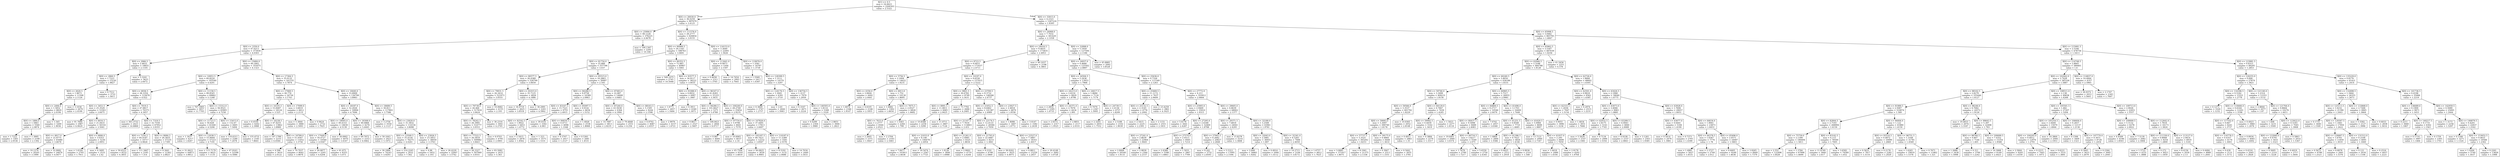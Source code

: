 digraph Tree {
node [shape=box] ;
0 [label="X[1] <= 0.5\nmse = 18.8423\nsamples = 2264303\nvalue = 2.5322"] ;
1 [label="X[0] <= 26030.0\nmse = 36.0259\nsamples = 997079\nvalue = 3.4125"] ;
0 -> 1 [labeldistance=2.5, labelangle=45, headlabel="True"] ;
2 [label="X[0] <= 25994.0\nmse = 48.1226\nsamples = 376225\nvalue = 4.0678"] ;
1 -> 2 ;
3 [label="X[0] <= 3350.0\nmse = 47.0213\nsamples = 373930\nvalue = 4.0303"] ;
2 -> 3 ;
4 [label="X[0] <= 2966.5\nmse = 2.4833\nsamples = 18855\nvalue = 2.1105"] ;
3 -> 4 ;
5 [label="X[0] <= 2860.5\nmse = 1.7223\nsamples = 15230\nvalue = 1.9827"] ;
4 -> 5 ;
6 [label="X[0] <= 2620.5\nmse = 1.9673\nsamples = 11508\nvalue = 2.1126"] ;
5 -> 6 ;
7 [label="X[0] <= 2406.0\nmse = 1.5852\nsamples = 8829\nvalue = 2.0194"] ;
6 -> 7 ;
8 [label="X[0] <= 1884.0\nmse = 1.5963\nsamples = 5560\nvalue = 2.0874"] ;
7 -> 8 ;
9 [label="mse = 1.7222\nsamples = 3361\nvalue = 2.0536"] ;
8 -> 9 ;
10 [label="mse = 1.3995\nsamples = 2199\nvalue = 2.1392"] ;
8 -> 10 ;
11 [label="mse = 1.545\nsamples = 3269\nvalue = 1.9036"] ;
7 -> 11 ;
12 [label="mse = 3.1036\nsamples = 2679\nvalue = 2.4199"] ;
6 -> 12 ;
13 [label="mse = 0.7512\nsamples = 3722\nvalue = 1.5811"] ;
5 -> 13 ;
14 [label="mse = 5.3241\nsamples = 3625\nvalue = 2.6472"] ;
4 -> 14 ;
15 [label="X[0] <= 15684.0\nmse = 49.1802\nsamples = 355075\nvalue = 4.1323"] ;
3 -> 15 ;
16 [label="X[0] <= 10953.5\nmse = 60.8224\nsamples = 193540\nvalue = 4.4201"] ;
15 -> 16 ;
17 [label="X[0] <= 6936.5\nmse = 38.3354\nsamples = 123678\nvalue = 4.022"] ;
16 -> 17 ;
18 [label="X[0] <= 3453.5\nmse = 25.3529\nsamples = 53303\nvalue = 3.6475"] ;
17 -> 18 ;
19 [label="mse = 91.7684\nsamples = 2987\nvalue = 6.0629"] ;
18 -> 19 ;
20 [label="X[0] <= 6616.5\nmse = 21.0433\nsamples = 50316\nvalue = 3.5041"] ;
18 -> 20 ;
21 [label="X[0] <= 4817.0\nmse = 22.8775\nsamples = 45080\nvalue = 3.6678"] ;
20 -> 21 ;
22 [label="mse = 10.1274\nsamples = 20201\nvalue = 3.1999"] ;
21 -> 22 ;
23 [label="mse = 32.9082\nsamples = 24879\nvalue = 4.0477"] ;
21 -> 23 ;
24 [label="X[0] <= 6806.0\nmse = 3.0353\nsamples = 5236\nvalue = 2.0951"] ;
20 -> 24 ;
25 [label="mse = 1.6144\nsamples = 2705\nvalue = 1.7911"] ;
24 -> 25 ;
26 [label="mse = 4.3495\nsamples = 2531\nvalue = 2.42"] ;
24 -> 26 ;
27 [label="X[0] <= 7019.5\nmse = 47.9817\nsamples = 70375\nvalue = 4.3057"] ;
17 -> 27 ;
28 [label="mse = 363.3732\nsamples = 2423\nvalue = 14.6868"] ;
27 -> 28 ;
29 [label="X[0] <= 7319.5\nmse = 32.7559\nsamples = 67952\nvalue = 3.9355"] ;
27 -> 29 ;
30 [label="X[0] <= 7254.5\nmse = 64.4187\nsamples = 10717\nvalue = 4.9826"] ;
29 -> 30 ;
31 [label="mse = 50.6523\nsamples = 8532\nvalue = 4.3855"] ;
30 -> 31 ;
32 [label="mse = 111.3467\nsamples = 2185\nvalue = 7.314"] ;
30 -> 32 ;
33 [label="X[0] <= 8084.5\nmse = 26.5835\nsamples = 57235\nvalue = 3.7395"] ;
29 -> 33 ;
34 [label="mse = 9.3441\nsamples = 12362\nvalue = 2.8621"] ;
33 -> 34 ;
35 [label="mse = 31.0623\nsamples = 44873\nvalue = 3.9812"] ;
33 -> 35 ;
36 [label="X[0] <= 11158.5\nmse = 99.8545\nsamples = 69862\nvalue = 5.1248"] ;
16 -> 36 ;
37 [label="mse = 767.5905\nsamples = 3957\nvalue = 11.7705"] ;
36 -> 37 ;
38 [label="X[0] <= 15312.0\nmse = 56.9521\nsamples = 65905\nvalue = 4.7258"] ;
36 -> 38 ;
39 [label="X[0] <= 11723.5\nmse = 50.828\nsamples = 61440\nvalue = 4.5206"] ;
38 -> 39 ;
40 [label="mse = 1.3437\nsamples = 4217\nvalue = 1.8267"] ;
39 -> 40 ;
41 [label="X[0] <= 12038.5\nmse = 53.9004\nsamples = 57223\nvalue = 4.7191"] ;
39 -> 41 ;
42 [label="mse = 115.7179\nsamples = 4625\nvalue = 7.1135"] ;
41 -> 42 ;
43 [label="mse = 47.9163\nsamples = 52598\nvalue = 4.5086"] ;
41 -> 43 ;
44 [label="X[0] <= 15415.0\nmse = 132.67\nsamples = 4465\nvalue = 7.5494"] ;
38 -> 44 ;
45 [label="mse = 110.6311\nsamples = 2280\nvalue = 7.2478"] ;
44 -> 45 ;
46 [label="mse = 155.4731\nsamples = 2185\nvalue = 7.8641"] ;
44 -> 46 ;
47 [label="X[0] <= 17304.5\nmse = 35.0132\nsamples = 161535\nvalue = 3.7874"] ;
15 -> 47 ;
48 [label="X[0] <= 17069.5\nmse = 40.776\nsamples = 24736\nvalue = 3.1743"] ;
47 -> 48 ;
49 [label="X[0] <= 16105.5\nmse = 53.8487\nsamples = 18124\nvalue = 3.525"] ;
48 -> 49 ;
50 [label="mse = 6.4556\nsamples = 4262\nvalue = 2.3088"] ;
49 -> 50 ;
51 [label="X[0] <= 16238.5\nmse = 67.8255\nsamples = 13862\nvalue = 3.8989"] ;
49 -> 51 ;
52 [label="mse = 147.1788\nsamples = 2210\nvalue = 6.6584"] ;
51 -> 52 ;
53 [label="X[0] <= 16789.0\nmse = 51.0567\nsamples = 11652\nvalue = 3.3756"] ;
51 -> 53 ;
54 [label="mse = 4.596\nsamples = 3610\nvalue = 2.0122"] ;
53 -> 54 ;
55 [label="mse = 70.7037\nsamples = 8042\nvalue = 3.9876"] ;
53 -> 55 ;
56 [label="X[0] <= 17099.0\nmse = 3.6819\nsamples = 6612\nvalue = 2.2131"] ;
48 -> 56 ;
57 [label="mse = 5.3844\nsamples = 3880\nvalue = 2.5093"] ;
56 -> 57 ;
58 [label="mse = 0.9624\nsamples = 2732\nvalue = 1.7925"] ;
56 -> 58 ;
59 [label="X[0] <= 18440.0\nmse = 33.8909\nsamples = 136799\nvalue = 3.8983"] ;
47 -> 59 ;
60 [label="X[0] <= 18187.0\nmse = 52.2026\nsamples = 18906\nvalue = 4.7696"] ;
59 -> 60 ;
61 [label="X[0] <= 18005.0\nmse = 49.4333\nsamples = 14630\nvalue = 4.5139"] ;
60 -> 61 ;
62 [label="X[0] <= 17449.0\nmse = 54.4727\nsamples = 10560\nvalue = 4.9367"] ;
61 -> 62 ;
63 [label="mse = 26.0877\nsamples = 2205\nvalue = 4.4204"] ;
62 -> 63 ;
64 [label="mse = 61.875\nsamples = 8355\nvalue = 5.073"] ;
62 -> 64 ;
65 [label="mse = 34.6902\nsamples = 4070\nvalue = 3.4167"] ;
61 -> 65 ;
66 [label="X[0] <= 18308.0\nmse = 60.6884\nsamples = 4276\nvalue = 5.6445"] ;
60 -> 66 ;
67 [label="mse = 69.7972\nsamples = 2253\nvalue = 6.0462"] ;
66 -> 67 ;
68 [label="mse = 50.1643\nsamples = 2023\nvalue = 5.1972"] ;
66 -> 68 ;
69 [label="X[0] <= 18689.5\nmse = 30.813\nsamples = 117893\nvalue = 3.7586"] ;
59 -> 69 ;
70 [label="mse = 3.2756\nsamples = 3559\nvalue = 2.1127"] ;
69 -> 70 ;
71 [label="X[0] <= 23620.0\nmse = 31.5832\nsamples = 114334\nvalue = 3.8098"] ;
69 -> 71 ;
72 [label="X[0] <= 23500.5\nmse = 35.4334\nsamples = 76275\nvalue = 4.0261"] ;
71 -> 72 ;
73 [label="mse = 30.1884\nsamples = 74243\nvalue = 3.9293"] ;
72 -> 73 ;
74 [label="mse = 214.2245\nsamples = 2032\nvalue = 7.562"] ;
72 -> 74 ;
75 [label="X[0] <= 23926.5\nmse = 23.5853\nsamples = 38059\nvalue = 3.3763"] ;
71 -> 75 ;
76 [label="mse = 4.98\nsamples = 5452\nvalue = 2.193"] ;
75 -> 76 ;
77 [label="mse = 26.4229\nsamples = 32607\nvalue = 3.5742"] ;
75 -> 77 ;
78 [label="mse = 190.1367\nsamples = 2295\nvalue = 10.166"] ;
2 -> 78 ;
79 [label="X[0] <= 111576.0\nmse = 28.2777\nsamples = 620854\nvalue = 3.0155"] ;
1 -> 79 ;
80 [label="X[0] <= 90089.5\nmse = 29.1183\nsamples = 598763\nvalue = 3.0691"] ;
79 -> 80 ;
81 [label="X[0] <= 81754.0\nmse = 25.889\nsamples = 557796\nvalue = 3.037"] ;
80 -> 81 ;
82 [label="X[0] <= 80577.5\nmse = 26.4389\nsamples = 526799\nvalue = 3.0659"] ;
81 -> 82 ;
83 [label="X[0] <= 79931.5\nmse = 26.3414\nsamples = 521973\nvalue = 3.0555"] ;
82 -> 83 ;
84 [label="X[0] <= 79738.0\nmse = 26.466\nsamples = 517818\nvalue = 3.0624"] ;
83 -> 84 ;
85 [label="X[0] <= 78242.5\nmse = 26.3995\nsamples = 514777\nvalue = 3.0553"] ;
84 -> 85 ;
86 [label="X[0] <= 77522.5\nmse = 26.5818\nsamples = 509982\nvalue = 3.0643"] ;
85 -> 86 ;
87 [label="mse = 26.3327\nsamples = 507949\nvalue = 3.0551"] ;
86 -> 87 ;
88 [label="mse = 83.5082\nsamples = 2033\nvalue = 5.363"] ;
86 -> 88 ;
89 [label="mse = 6.0703\nsamples = 4795\nvalue = 2.0901"] ;
85 -> 89 ;
90 [label="mse = 36.2316\nsamples = 3041\nvalue = 4.2795"] ;
84 -> 90 ;
91 [label="mse = 10.0682\nsamples = 4155\nvalue = 2.193"] ;
83 -> 91 ;
92 [label="X[0] <= 81015.0\nmse = 35.7125\nsamples = 4826\nvalue = 4.1886"] ;
82 -> 92 ;
93 [label="mse = 34.9719\nsamples = 2625\nvalue = 3.8518"] ;
92 -> 93 ;
94 [label="mse = 36.2991\nsamples = 2201\nvalue = 4.5902"] ;
92 -> 94 ;
95 [label="X[0] <= 85515.0\nmse = 16.2863\nsamples = 30997\nvalue = 2.545"] ;
81 -> 95 ;
96 [label="X[0] <= 84288.5\nmse = 9.9758\nsamples = 16389\nvalue = 2.0963"] ;
95 -> 96 ;
97 [label="X[0] <= 83167.5\nmse = 15.7523\nsamples = 9755\nvalue = 2.4915"] ;
96 -> 97 ;
98 [label="X[0] <= 82542.5\nmse = 1.8922\nsamples = 6453\nvalue = 1.6772"] ;
97 -> 98 ;
99 [label="mse = 2.5415\nsamples = 2878\nvalue = 1.8562"] ;
98 -> 99 ;
100 [label="mse = 1.323\nsamples = 3575\nvalue = 1.5331"] ;
98 -> 100 ;
101 [label="mse = 39.0101\nsamples = 3302\nvalue = 4.083"] ;
97 -> 101 ;
102 [label="X[0] <= 85097.5\nmse = 0.9142\nsamples = 6634\nvalue = 1.5152"] ;
96 -> 102 ;
103 [label="X[0] <= 84834.5\nmse = 0.4711\nsamples = 4098\nvalue = 1.3348"] ;
102 -> 103 ;
104 [label="mse = 0.3747\nsamples = 2017\nvalue = 1.2127"] ;
103 -> 104 ;
105 [label="mse = 0.5361\nsamples = 2081\nvalue = 1.4531"] ;
103 -> 105 ;
106 [label="mse = 1.4926\nsamples = 2536\nvalue = 1.8068"] ;
102 -> 106 ;
107 [label="X[0] <= 87483.0\nmse = 22.887\nsamples = 14608\nvalue = 3.0483"] ;
95 -> 107 ;
108 [label="X[0] <= 87240.0\nmse = 43.5038\nsamples = 6364\nvalue = 4.1994"] ;
107 -> 108 ;
109 [label="mse = 14.7087\nsamples = 3813\nvalue = 2.8235"] ;
108 -> 109 ;
110 [label="mse = 79.4848\nsamples = 2551\nvalue = 6.256"] ;
108 -> 110 ;
111 [label="X[0] <= 88163.5\nmse = 5.1595\nsamples = 8244\nvalue = 2.1598"] ;
107 -> 111 ;
112 [label="mse = 6.8702\nsamples = 4087\nvalue = 2.6557"] ;
111 -> 112 ;
113 [label="mse = 2.9979\nsamples = 4157\nvalue = 1.6721"] ;
111 -> 113 ;
114 [label="X[0] <= 90352.5\nmse = 72.883\nsamples = 40967\nvalue = 3.5061"] ;
80 -> 114 ;
115 [label="mse = 549.1075\nsamples = 2745\nvalue = 10.5046"] ;
114 -> 115 ;
116 [label="X[0] <= 93577.5\nmse = 34.9117\nsamples = 38222\nvalue = 3.0035"] ;
114 -> 116 ;
117 [label="X[0] <= 91088.0\nmse = 0.8932\nsamples = 6997\nvalue = 1.3987"] ;
116 -> 117 ;
118 [label="mse = 1.6771\nsamples = 2657\nvalue = 1.5484"] ;
117 -> 118 ;
119 [label="mse = 0.3911\nsamples = 4340\nvalue = 1.3071"] ;
117 -> 119 ;
120 [label="X[0] <= 96167.0\nmse = 41.8283\nsamples = 31225\nvalue = 3.3631"] ;
116 -> 120 ;
121 [label="X[0] <= 94280.5\nmse = 101.6627\nsamples = 5371\nvalue = 5.4789"] ;
120 -> 121 ;
122 [label="mse = 9.8617\nsamples = 2527\nvalue = 2.5607"] ;
121 -> 122 ;
123 [label="mse = 168.9421\nsamples = 2844\nvalue = 8.0717"] ;
121 -> 123 ;
124 [label="X[0] <= 100240.0\nmse = 28.2749\nsamples = 25854\nvalue = 2.9235"] ;
120 -> 124 ;
125 [label="X[0] <= 97754.0\nmse = 5.9796\nsamples = 8041\nvalue = 1.7579"] ;
124 -> 125 ;
126 [label="mse = 0.987\nsamples = 4004\nvalue = 1.3524"] ;
125 -> 126 ;
127 [label="mse = 10.6065\nsamples = 4037\nvalue = 2.16"] ;
125 -> 127 ;
128 [label="X[0] <= 107826.0\nmse = 37.4491\nsamples = 17813\nvalue = 3.4497"] ;
124 -> 128 ;
129 [label="X[0] <= 105187.5\nmse = 48.7423\nsamples = 12232\nvalue = 3.8567"] ;
128 -> 129 ;
130 [label="mse = 45.7504\nsamples = 9193\nvalue = 3.4819"] ;
129 -> 130 ;
131 [label="mse = 56.0825\nsamples = 3039\nvalue = 4.9905"] ;
129 -> 131 ;
132 [label="X[0] <= 110187.0\nmse = 11.5389\nsamples = 5581\nvalue = 2.5578"] ;
128 -> 132 ;
133 [label="mse = 8.5192\nsamples = 3132\nvalue = 2.0686"] ;
132 -> 133 ;
134 [label="mse = 14.7034\nsamples = 2449\nvalue = 3.1833"] ;
132 -> 134 ;
135 [label="X[0] <= 116153.0\nmse = 3.3049\nsamples = 22091\nvalue = 1.5626"] ;
79 -> 135 ;
136 [label="X[0] <= 113441.0\nmse = 8.9973\nsamples = 5304\nvalue = 2.1597"] ;
135 -> 136 ;
137 [label="mse = 0.4658\nsamples = 2311\nvalue = 1.3765"] ;
136 -> 137 ;
138 [label="mse = 14.7454\nsamples = 2993\nvalue = 2.7645"] ;
136 -> 138 ;
139 [label="X[0] <= 119076.0\nmse = 1.3581\nsamples = 16787\nvalue = 1.3739"] ;
135 -> 139 ;
140 [label="mse = 1.5569\nsamples = 2417\nvalue = 1.6367"] ;
139 -> 140 ;
141 [label="X[0] <= 128399.5\nmse = 1.3111\nsamples = 14370\nvalue = 1.3297"] ;
139 -> 141 ;
142 [label="X[0] <= 124176.5\nmse = 1.3045\nsamples = 6391\nvalue = 1.3719"] ;
141 -> 142 ;
143 [label="mse = 0.3609\nsamples = 3747\nvalue = 1.2757"] ;
142 -> 143 ;
144 [label="mse = 2.61\nsamples = 2644\nvalue = 1.5083"] ;
142 -> 144 ;
145 [label="X[0] <= 136754.5\nmse = 1.3137\nsamples = 7979\nvalue = 1.2959"] ;
141 -> 145 ;
146 [label="mse = 0.3167\nsamples = 2671\nvalue = 1.2224"] ;
145 -> 146 ;
147 [label="X[0] <= 140593.0\nmse = 1.8114\nsamples = 5308\nvalue = 1.3329"] ;
145 -> 147 ;
148 [label="mse = 0.4299\nsamples = 2304\nvalue = 1.3989"] ;
147 -> 148 ;
149 [label="mse = 2.8651\nsamples = 3004\nvalue = 1.2823"] ;
147 -> 149 ;
150 [label="X[0] <= 33015.0\nmse = 4.2323\nsamples = 1267224\nvalue = 1.8395"] ;
0 -> 150 [labeldistance=2.5, labelangle=-45, headlabel="False"] ;
151 [label="X[0] <= 24068.0\nmse = 7.7032\nsamples = 301429\nvalue = 2.3358"] ;
150 -> 151 ;
152 [label="X[0] <= 24016.5\nmse = 9.4835\nsamples = 173835\nvalue = 2.4953"] ;
151 -> 152 ;
153 [label="X[0] <= 8723.5\nmse = 9.0453\nsamples = 171637\nvalue = 2.4711"] ;
152 -> 153 ;
154 [label="X[0] <= 5756.5\nmse = 2.1604\nsamples = 14622\nvalue = 1.9231"] ;
153 -> 154 ;
155 [label="X[0] <= 4356.0\nmse = 3.0604\nsamples = 4492\nvalue = 2.0441"] ;
154 -> 155 ;
156 [label="mse = 1.6074\nsamples = 2346\nvalue = 1.9147"] ;
155 -> 156 ;
157 [label="mse = 4.6105\nsamples = 2146\nvalue = 2.1855"] ;
155 -> 157 ;
158 [label="X[0] <= 6913.0\nmse = 1.752\nsamples = 10130\nvalue = 1.8695"] ;
154 -> 158 ;
159 [label="mse = 1.0682\nsamples = 3302\nvalue = 1.6654"] ;
158 -> 159 ;
160 [label="X[0] <= 7875.5\nmse = 2.0527\nsamples = 6828\nvalue = 1.9682"] ;
158 -> 160 ;
161 [label="X[0] <= 7633.0\nmse = 2.2777\nsamples = 4564\nvalue = 2.0521"] ;
160 -> 161 ;
162 [label="mse = 2.2605\nsamples = 2371\nvalue = 1.9447"] ;
161 -> 162 ;
163 [label="mse = 2.2704\nsamples = 2193\nvalue = 2.1683"] ;
161 -> 163 ;
164 [label="mse = 1.5563\nsamples = 2264\nvalue = 1.799"] ;
160 -> 164 ;
165 [label="X[0] <= 10197.0\nmse = 9.6558\nsamples = 157015\nvalue = 2.5222"] ;
153 -> 165 ;
166 [label="X[0] <= 9801.5\nmse = 30.6782\nsamples = 8749\nvalue = 3.3431"] ;
165 -> 166 ;
167 [label="X[0] <= 8991.5\nmse = 11.0811\nsamples = 6065\nvalue = 2.9425"] ;
166 -> 167 ;
168 [label="mse = 10.8588\nsamples = 2258\nvalue = 3.3299"] ;
167 -> 168 ;
169 [label="mse = 11.0711\nsamples = 3807\nvalue = 2.7126"] ;
167 -> 169 ;
170 [label="mse = 73.7792\nsamples = 2684\nvalue = 4.2485"] ;
166 -> 170 ;
171 [label="X[0] <= 23709.5\nmse = 8.3732\nsamples = 148266\nvalue = 2.4737"] ;
165 -> 171 ;
172 [label="X[0] <= 21652.5\nmse = 8.6462\nsamples = 141387\nvalue = 2.4989"] ;
171 -> 172 ;
173 [label="X[0] <= 21147.5\nmse = 7.7616\nsamples = 114803\nvalue = 2.451"] ;
172 -> 173 ;
174 [label="X[0] <= 21033.0\nmse = 8.146\nsamples = 106478\nvalue = 2.4954"] ;
173 -> 174 ;
175 [label="mse = 7.8477\nsamples = 103911\nvalue = 2.4638"] ;
174 -> 175 ;
176 [label="mse = 18.5474\nsamples = 2567\nvalue = 3.7725"] ;
174 -> 176 ;
177 [label="X[0] <= 21261.0\nmse = 2.4985\nsamples = 8325\nvalue = 1.8834"] ;
173 -> 177 ;
178 [label="mse = 1.9126\nsamples = 3606\nvalue = 1.6988"] ;
177 -> 178 ;
179 [label="mse = 2.9002\nsamples = 4719\nvalue = 2.0244"] ;
177 -> 179 ;
180 [label="X[0] <= 22174.5\nmse = 12.4133\nsamples = 26584\nvalue = 2.7059"] ;
172 -> 180 ;
181 [label="X[0] <= 21793.0\nmse = 22.4987\nsamples = 8233\nvalue = 3.3841"] ;
180 -> 181 ;
182 [label="mse = 9.2191\nsamples = 4798\nvalue = 2.5869"] ;
181 -> 182 ;
183 [label="mse = 38.9202\nsamples = 3435\nvalue = 4.4975"] ;
181 -> 183 ;
184 [label="X[0] <= 23527.0\nmse = 7.5897\nsamples = 18351\nvalue = 2.4017"] ;
180 -> 184 ;
185 [label="mse = 4.8811\nsamples = 15259\nvalue = 2.2657"] ;
184 -> 185 ;
186 [label="mse = 20.4148\nsamples = 3092\nvalue = 3.0728"] ;
184 -> 186 ;
187 [label="X[0] <= 23927.5\nmse = 2.4818\nsamples = 6879\nvalue = 1.9558"] ;
171 -> 187 ;
188 [label="mse = 1.8086\nsamples = 3497\nvalue = 1.6772"] ;
187 -> 188 ;
189 [label="mse = 3.0147\nsamples = 3382\nvalue = 2.2439"] ;
187 -> 189 ;
190 [label="mse = 40.1037\nsamples = 2198\nvalue = 4.3803"] ;
152 -> 190 ;
191 [label="X[0] <= 32898.0\nmse = 5.1959\nsamples = 127594\nvalue = 2.1186"] ;
151 -> 191 ;
192 [label="X[0] <= 24937.0\nmse = 4.4666\nsamples = 125502\nvalue = 2.0897"] ;
191 -> 192 ;
193 [label="X[0] <= 24504.5\nmse = 2.2436\nsamples = 13953\nvalue = 1.7968"] ;
192 -> 193 ;
194 [label="X[0] <= 24215.0\nmse = 2.6216\nsamples = 6829\nvalue = 1.8796"] ;
193 -> 194 ;
195 [label="mse = 2.2859\nsamples = 2395\nvalue = 1.6735"] ;
194 -> 195 ;
196 [label="X[0] <= 24371.0\nmse = 2.7676\nsamples = 4434\nvalue = 1.991"] ;
194 -> 196 ;
197 [label="mse = 2.6572\nsamples = 2317\nvalue = 1.9525"] ;
196 -> 197 ;
198 [label="mse = 2.8851\nsamples = 2117\nvalue = 2.0331"] ;
196 -> 198 ;
199 [label="X[0] <= 24617.5\nmse = 1.8684\nsamples = 7124\nvalue = 1.7174"] ;
193 -> 199 ;
200 [label="mse = 0.7079\nsamples = 2367\nvalue = 1.5095"] ;
199 -> 200 ;
201 [label="X[0] <= 24739.5\nmse = 2.4136\nsamples = 4757\nvalue = 1.8209"] ;
199 -> 201 ;
202 [label="mse = 2.3205\nsamples = 2655\nvalue = 1.7552"] ;
201 -> 202 ;
203 [label="mse = 2.5188\nsamples = 2102\nvalue = 1.9039"] ;
201 -> 203 ;
204 [label="X[0] <= 25636.0\nmse = 4.7326\nsamples = 111549\nvalue = 2.1263"] ;
192 -> 204 ;
205 [label="X[0] <= 25469.5\nmse = 11.1172\nsamples = 7637\nvalue = 2.9409"] ;
204 -> 205 ;
206 [label="X[0] <= 25132.5\nmse = 2.3145\nsamples = 4776\nvalue = 2.2092"] ;
205 -> 206 ;
207 [label="mse = 2.5415\nsamples = 2225\nvalue = 2.2391"] ;
206 -> 207 ;
208 [label="mse = 2.1151\nsamples = 2551\nvalue = 2.1831"] ;
206 -> 208 ;
209 [label="mse = 23.4259\nsamples = 2861\nvalue = 4.1625"] ;
205 -> 209 ;
210 [label="X[0] <= 27772.0\nmse = 4.211\nsamples = 103912\nvalue = 2.0664"] ;
204 -> 210 ;
211 [label="X[0] <= 25905.0\nmse = 2.9469\nsamples = 35910\nvalue = 1.9315"] ;
210 -> 211 ;
212 [label="mse = 5.6178\nsamples = 3441\nvalue = 2.4287"] ;
211 -> 212 ;
213 [label="X[0] <= 27295.0\nmse = 2.6348\nsamples = 32469\nvalue = 1.8788"] ;
211 -> 213 ;
214 [label="X[0] <= 27241.0\nmse = 2.8639\nsamples = 22904\nvalue = 1.9445"] ;
213 -> 214 ;
215 [label="mse = 2.8406\nsamples = 20540\nvalue = 1.9133"] ;
214 -> 215 ;
216 [label="mse = 2.9839\nsamples = 2364\nvalue = 2.2157"] ;
214 -> 216 ;
217 [label="X[0] <= 27574.0\nmse = 2.0513\nsamples = 9565\nvalue = 1.7214"] ;
213 -> 217 ;
218 [label="mse = 2.4368\nsamples = 5598\nvalue = 1.6863"] ;
217 -> 218 ;
219 [label="mse = 1.5031\nsamples = 3967\nvalue = 1.7709"] ;
217 -> 219 ;
220 [label="X[0] <= 29605.0\nmse = 4.8639\nsamples = 68002\nvalue = 2.1377"] ;
210 -> 220 ;
221 [label="X[0] <= 29371.5\nmse = 7.6818\nsamples = 24041\nvalue = 2.4295"] ;
220 -> 221 ;
222 [label="X[0] <= 27945.5\nmse = 6.2682\nsamples = 20827\nvalue = 2.2848"] ;
221 -> 222 ;
223 [label="mse = 9.242\nsamples = 3732\nvalue = 2.8593"] ;
222 -> 223 ;
224 [label="mse = 5.5312\nsamples = 17095\nvalue = 2.1594"] ;
222 -> 224 ;
225 [label="mse = 15.8278\nsamples = 3214\nvalue = 3.3668"] ;
221 -> 225 ;
226 [label="X[0] <= 32180.0\nmse = 3.2508\nsamples = 43961\nvalue = 1.9781"] ;
220 -> 226 ;
227 [label="X[0] <= 32043.0\nmse = 2.5881\nsamples = 36955\nvalue = 1.897"] ;
226 -> 227 ;
228 [label="mse = 2.699\nsamples = 34861\nvalue = 1.9262"] ;
227 -> 228 ;
229 [label="mse = 0.4914\nsamples = 2094\nvalue = 1.4112"] ;
227 -> 229 ;
230 [label="X[0] <= 32341.0\nmse = 6.5283\nsamples = 7006\nvalue = 2.4059"] ;
226 -> 230 ;
231 [label="mse = 14.2715\nsamples = 2194\nvalue = 3.8172"] ;
230 -> 231 ;
232 [label="mse = 1.6757\nsamples = 4812\nvalue = 1.7625"] ;
230 -> 232 ;
233 [label="mse = 45.8885\nsamples = 2092\nvalue = 3.8528"] ;
191 -> 233 ;
234 [label="X[0] <= 65998.5\nmse = 3.0482\nsamples = 965795\nvalue = 1.6847"] ;
150 -> 234 ;
235 [label="X[0] <= 65962.5\nmse = 3.5307\nsamples = 487039\nvalue = 1.8256"] ;
234 -> 235 ;
236 [label="X[0] <= 62066.5\nmse = 3.3188\nsamples = 484788\nvalue = 1.8128"] ;
235 -> 236 ;
237 [label="X[0] <= 60240.5\nmse = 3.4654\nsamples = 436186\nvalue = 1.8331"] ;
236 -> 237 ;
238 [label="X[0] <= 59746.0\nmse = 3.3099\nsamples = 409231\nvalue = 1.8156"] ;
237 -> 238 ;
239 [label="X[0] <= 59566.0\nmse = 3.3537\nsamples = 401792\nvalue = 1.8229"] ;
238 -> 239 ;
240 [label="X[0] <= 59083.0\nmse = 3.3097\nsamples = 399740\nvalue = 1.8178"] ;
239 -> 240 ;
241 [label="X[0] <= 57737.5\nmse = 3.3525\nsamples = 393292\nvalue = 1.8253"] ;
240 -> 241 ;
242 [label="mse = 3.0685\nsamples = 371917\nvalue = 1.8075"] ;
241 -> 242 ;
243 [label="mse = 8.1941\nsamples = 21375\nvalue = 2.1338"] ;
241 -> 243 ;
244 [label="X[0] <= 59175.0\nmse = 0.4864\nsamples = 6448\nvalue = 1.3614"] ;
240 -> 244 ;
245 [label="mse = 0.3947\nsamples = 2513\nvalue = 1.3351"] ;
244 -> 245 ;
246 [label="mse = 0.5442\nsamples = 3935\nvalue = 1.3781"] ;
244 -> 246 ;
247 [label="mse = 10.9365\nsamples = 2052\nvalue = 2.8148"] ;
239 -> 247 ;
248 [label="X[0] <= 60129.0\nmse = 0.7847\nsamples = 7439\nvalue = 1.4245"] ;
238 -> 248 ;
249 [label="X[0] <= 59992.5\nmse = 0.4459\nsamples = 5162\nvalue = 1.3419"] ;
248 -> 249 ;
250 [label="mse = 0.4911\nsamples = 2883\nvalue = 1.35"] ;
249 -> 250 ;
251 [label="mse = 0.3884\nsamples = 2279\nvalue = 1.3317"] ;
249 -> 251 ;
252 [label="mse = 1.5023\nsamples = 2277\nvalue = 1.6118"] ;
248 -> 252 ;
253 [label="X[0] <= 60965.5\nmse = 5.7517\nsamples = 26955\nvalue = 2.0981"] ;
237 -> 253 ;
254 [label="X[0] <= 60869.5\nmse = 9.2717\nsamples = 10546\nvalue = 2.6479"] ;
253 -> 254 ;
255 [label="X[0] <= 60437.5\nmse = 9.5098\nsamples = 8489\nvalue = 2.4083"] ;
254 -> 255 ;
256 [label="mse = 19.6401\nsamples = 2940\nvalue = 3.0374"] ;
255 -> 256 ;
257 [label="X[0] <= 60716.5\nmse = 3.8217\nsamples = 5549\nvalue = 2.075"] ;
255 -> 257 ;
258 [label="mse = 1.7678\nsamples = 2799\nvalue = 1.7217"] ;
257 -> 258 ;
259 [label="mse = 5.6559\nsamples = 2750\nvalue = 2.4345"] ;
257 -> 259 ;
260 [label="mse = 7.0742\nsamples = 2057\nvalue = 3.6368"] ;
254 -> 260 ;
261 [label="X[0] <= 61496.0\nmse = 3.1703\nsamples = 16409\nvalue = 1.7448"] ;
253 -> 261 ;
262 [label="X[0] <= 61251.5\nmse = 0.8508\nsamples = 7710\nvalue = 1.4685"] ;
261 -> 262 ;
263 [label="mse = 1.0864\nsamples = 2884\nvalue = 1.5586"] ;
262 -> 263 ;
264 [label="X[0] <= 61396.5\nmse = 0.7023\nsamples = 4826\nvalue = 1.4146"] ;
262 -> 264 ;
265 [label="mse = 0.4025\nsamples = 2512\nvalue = 1.2918"] ;
264 -> 265 ;
266 [label="mse = 0.9936\nsamples = 2314\nvalue = 1.548"] ;
264 -> 266 ;
267 [label="X[0] <= 61620.5\nmse = 5.0984\nsamples = 8699\nvalue = 1.9897"] ;
261 -> 267 ;
268 [label="mse = 13.7121\nsamples = 2009\nvalue = 2.7347"] ;
267 -> 268 ;
269 [label="X[0] <= 61937.0\nmse = 2.295\nsamples = 6690\nvalue = 1.7659"] ;
267 -> 269 ;
270 [label="mse = 1.0418\nsamples = 2488\nvalue = 1.4104"] ;
269 -> 270 ;
271 [label="mse = 2.9178\nsamples = 4202\nvalue = 1.9764"] ;
269 -> 271 ;
272 [label="X[0] <= 62726.0\nmse = 1.9668\nsamples = 48602\nvalue = 1.6305"] ;
236 -> 272 ;
273 [label="X[0] <= 62501.0\nmse = 0.9818\nsamples = 9562\nvalue = 1.4385"] ;
272 -> 273 ;
274 [label="X[0] <= 62333.5\nmse = 1.2036\nsamples = 7047\nvalue = 1.5154"] ;
273 -> 274 ;
275 [label="mse = 0.9051\nsamples = 3996\nvalue = 1.3236"] ;
274 -> 275 ;
276 [label="mse = 1.4834\nsamples = 3051\nvalue = 1.7666"] ;
274 -> 276 ;
277 [label="mse = 0.2974\nsamples = 2515\nvalue = 1.2231"] ;
273 -> 277 ;
278 [label="X[0] <= 63426.5\nmse = 2.1968\nsamples = 39040\nvalue = 1.6775"] ;
272 -> 278 ;
279 [label="X[0] <= 63073.0\nmse = 3.4066\nsamples = 9983\nvalue = 1.8881"] ;
278 -> 279 ;
280 [label="X[0] <= 62932.5\nmse = 2.8175\nsamples = 5143\nvalue = 1.7745"] ;
279 -> 280 ;
281 [label="mse = 5.5626\nsamples = 2147\nvalue = 2.1081"] ;
280 -> 281 ;
282 [label="mse = 0.7134\nsamples = 2996\nvalue = 1.5354"] ;
280 -> 282 ;
283 [label="X[0] <= 63289.5\nmse = 4.0043\nsamples = 4840\nvalue = 2.0089"] ;
279 -> 283 ;
284 [label="mse = 4.9338\nsamples = 2337\nvalue = 2.0843"] ;
283 -> 284 ;
285 [label="mse = 3.1261\nsamples = 2503\nvalue = 1.9385"] ;
283 -> 285 ;
286 [label="X[0] <= 63928.0\nmse = 1.7606\nsamples = 29057\nvalue = 1.6051"] ;
278 -> 286 ;
287 [label="X[0] <= 63677.0\nmse = 0.6441\nsamples = 5184\nvalue = 1.4199"] ;
286 -> 287 ;
288 [label="mse = 0.5414\nsamples = 2479\nvalue = 1.3981"] ;
287 -> 288 ;
289 [label="mse = 0.7373\nsamples = 2705\nvalue = 1.4399"] ;
287 -> 289 ;
290 [label="X[0] <= 64634.0\nmse = 1.9941\nsamples = 23873\nvalue = 1.6453"] ;
286 -> 290 ;
291 [label="X[0] <= 64378.5\nmse = 1.8367\nsamples = 7776\nvalue = 1.78"] ;
290 -> 291 ;
292 [label="mse = 1.4981\nsamples = 5027\nvalue = 1.6531"] ;
291 -> 292 ;
293 [label="mse = 2.3727\nsamples = 2749\nvalue = 2.012"] ;
291 -> 293 ;
294 [label="X[0] <= 65496.0\nmse = 2.0571\nsamples = 16097\nvalue = 1.5803"] ;
290 -> 294 ;
295 [label="mse = 0.6405\nsamples = 9248\nvalue = 1.4636"] ;
294 -> 295 ;
296 [label="mse = 3.9265\nsamples = 6849\nvalue = 1.7379"] ;
294 -> 296 ;
297 [label="mse = 41.5456\nsamples = 2251\nvalue = 4.578"] ;
235 -> 297 ;
298 [label="X[0] <= 115081.5\nmse = 2.5166\nsamples = 478756\nvalue = 1.5413"] ;
234 -> 298 ;
299 [label="X[0] <= 114748.5\nmse = 2.8845\nsamples = 389461\nvalue = 1.6"] ;
298 -> 299 ;
300 [label="X[0] <= 102442.0\nmse = 2.7428\nsamples = 385104\nvalue = 1.5887"] ;
299 -> 300 ;
301 [label="X[0] <= 98102.5\nmse = 2.8279\nsamples = 335446\nvalue = 1.6127"] ;
300 -> 301 ;
302 [label="X[0] <= 91989.5\nmse = 2.5087\nsamples = 310874\nvalue = 1.589"] ;
301 -> 302 ;
303 [label="X[0] <= 82844.5\nmse = 2.7193\nsamples = 268994\nvalue = 1.6159"] ;
302 -> 303 ;
304 [label="X[0] <= 75759.0\nmse = 2.1399\nsamples = 190494\nvalue = 1.5811"] ;
303 -> 304 ;
305 [label="mse = 2.552\nsamples = 122496\nvalue = 1.6428"] ;
304 -> 305 ;
306 [label="mse = 1.3784\nsamples = 67998\nvalue = 1.4699"] ;
304 -> 306 ;
307 [label="X[0] <= 83142.5\nmse = 4.115\nsamples = 78500\nvalue = 1.7005"] ;
303 -> 307 ;
308 [label="mse = 11.8749\nsamples = 3940\nvalue = 2.617"] ;
307 -> 308 ;
309 [label="mse = 3.6582\nsamples = 74560\nvalue = 1.652"] ;
307 -> 309 ;
310 [label="X[0] <= 94004.0\nmse = 1.122\nsamples = 41880\nvalue = 1.4159"] ;
302 -> 310 ;
311 [label="X[0] <= 93516.5\nmse = 0.4872\nsamples = 10099\nvalue = 1.2869"] ;
310 -> 311 ;
312 [label="mse = 0.5631\nsamples = 7817\nvalue = 1.3114"] ;
311 -> 312 ;
313 [label="mse = 0.2178\nsamples = 2282\nvalue = 1.2029"] ;
311 -> 313 ;
314 [label="X[0] <= 96751.5\nmse = 1.3168\nsamples = 31781\nvalue = 1.4569"] ;
310 -> 314 ;
315 [label="mse = 1.6265\nsamples = 19919\nvalue = 1.5378"] ;
314 -> 315 ;
316 [label="mse = 0.7671\nsamples = 11862\nvalue = 1.321"] ;
314 -> 316 ;
317 [label="X[0] <= 98246.0\nmse = 6.7682\nsamples = 24572\nvalue = 1.9126"] ;
301 -> 317 ;
318 [label="mse = 19.4833\nsamples = 2074\nvalue = 3.3187"] ;
317 -> 318 ;
319 [label="X[0] <= 99643.5\nmse = 5.397\nsamples = 22498\nvalue = 1.783"] ;
317 -> 319 ;
320 [label="X[0] <= 98760.5\nmse = 0.807\nsamples = 7144\nvalue = 1.405"] ;
319 -> 320 ;
321 [label="mse = 1.2686\nsamples = 3438\nvalue = 1.5998"] ;
320 -> 321 ;
322 [label="mse = 0.311\nsamples = 3706\nvalue = 1.2242"] ;
320 -> 322 ;
323 [label="X[0] <= 100699.5\nmse = 7.4352\nsamples = 15354\nvalue = 1.9588"] ;
319 -> 323 ;
324 [label="mse = 14.3068\nsamples = 6149\nvalue = 2.4423"] ;
323 -> 324 ;
325 [label="mse = 2.5844\nsamples = 9205\nvalue = 1.6359"] ;
323 -> 325 ;
326 [label="X[0] <= 108511.0\nmse = 2.138\nsamples = 49658\nvalue = 1.4268"] ;
300 -> 326 ;
327 [label="X[0] <= 105501.5\nmse = 1.482\nsamples = 27207\nvalue = 1.3204"] ;
326 -> 327 ;
328 [label="X[0] <= 105254.5\nmse = 2.4449\nsamples = 15070\nvalue = 1.4064"] ;
327 -> 328 ;
329 [label="X[0] <= 104205.0\nmse = 0.4012\nsamples = 12976\nvalue = 1.2791"] ;
328 -> 329 ;
330 [label="mse = 0.2215\nsamples = 7445\nvalue = 1.1973"] ;
329 -> 330 ;
331 [label="mse = 0.6221\nsamples = 5531\nvalue = 1.3891"] ;
329 -> 331 ;
332 [label="mse = 14.3864\nsamples = 2094\nvalue = 2.1953"] ;
328 -> 332 ;
333 [label="X[0] <= 106604.0\nmse = 0.2657\nsamples = 12137\nvalue = 1.2136"] ;
327 -> 333 ;
334 [label="mse = 0.1506\nsamples = 3409\nvalue = 1.1323"] ;
333 -> 334 ;
335 [label="X[0] <= 107770.0\nmse = 0.3071\nsamples = 8728\nvalue = 1.2454"] ;
333 -> 335 ;
336 [label="mse = 0.3445\nsamples = 5633\nvalue = 1.2679"] ;
335 -> 336 ;
337 [label="mse = 0.2364\nsamples = 3095\nvalue = 1.2045"] ;
335 -> 337 ;
338 [label="X[0] <= 109713.0\nmse = 2.9026\nsamples = 22451\nvalue = 1.5557"] ;
326 -> 338 ;
339 [label="X[0] <= 109009.5\nmse = 5.5132\nsamples = 6278\nvalue = 2.0022"] ;
338 -> 339 ;
340 [label="mse = 4.4509\nsamples = 4196\nvalue = 1.8503"] ;
339 -> 340 ;
341 [label="mse = 7.5139\nsamples = 2082\nvalue = 2.3084"] ;
339 -> 341 ;
342 [label="X[0] <= 112642.0\nmse = 1.7818\nsamples = 16173\nvalue = 1.3824"] ;
338 -> 342 ;
343 [label="X[0] <= 111330.0\nmse = 0.8908\nsamples = 9254\nvalue = 1.2809"] ;
342 -> 343 ;
344 [label="mse = 1.5722\nsamples = 4331\nvalue = 1.3888"] ;
343 -> 344 ;
345 [label="mse = 0.272\nsamples = 4923\nvalue = 1.1859"] ;
343 -> 345 ;
346 [label="X[0] <= 113127.0\nmse = 2.9414\nsamples = 6919\nvalue = 1.5181"] ;
342 -> 346 ;
347 [label="mse = 8.4156\nsamples = 2030\nvalue = 2.13"] ;
346 -> 347 ;
348 [label="mse = 0.4484\nsamples = 4889\nvalue = 1.2641"] ;
346 -> 348 ;
349 [label="X[0] <= 114837.0\nmse = 14.4064\nsamples = 4357\nvalue = 2.5965"] ;
299 -> 349 ;
350 [label="mse = 26.9372\nsamples = 2012\nvalue = 3.5601"] ;
349 -> 350 ;
351 [label="mse = 2.1747\nsamples = 2345\nvalue = 1.7697"] ;
349 -> 351 ;
352 [label="X[0] <= 123981.5\nmse = 0.8315\nsamples = 89295\nvalue = 1.2853"] ;
298 -> 352 ;
353 [label="X[0] <= 120255.0\nmse = 0.848\nsamples = 27874\nvalue = 1.3821"] ;
352 -> 353 ;
354 [label="X[0] <= 116396.5\nmse = 0.5182\nsamples = 15521\nvalue = 1.2778"] ;
353 -> 354 ;
355 [label="mse = 0.1273\nsamples = 3320\nvalue = 1.1232"] ;
354 -> 355 ;
356 [label="X[0] <= 118466.0\nmse = 0.6164\nsamples = 12201\nvalue = 1.3198"] ;
354 -> 356 ;
357 [label="X[0] <= 117102.0\nmse = 0.667\nsamples = 8241\nvalue = 1.3737"] ;
356 -> 357 ;
358 [label="X[0] <= 116778.5\nmse = 0.4357\nsamples = 4176\nvalue = 1.3003"] ;
357 -> 358 ;
359 [label="mse = 0.439\nsamples = 2131\nvalue = 1.3172"] ;
358 -> 359 ;
360 [label="mse = 0.4316\nsamples = 2045\nvalue = 1.2826"] ;
358 -> 360 ;
361 [label="mse = 0.8934\nsamples = 4065\nvalue = 1.4492"] ;
357 -> 361 ;
362 [label="mse = 0.4923\nsamples = 3960\nvalue = 1.2076"] ;
356 -> 362 ;
363 [label="X[0] <= 121140.0\nmse = 1.2314\nsamples = 12353\nvalue = 1.5132"] ;
353 -> 363 ;
364 [label="mse = 2.8844\nsamples = 2077\nvalue = 1.87"] ;
363 -> 364 ;
365 [label="X[0] <= 121764.0\nmse = 0.8664\nsamples = 10276\nvalue = 1.4411"] ;
363 -> 365 ;
366 [label="mse = 1.608\nsamples = 3231\nvalue = 1.5509"] ;
365 -> 366 ;
367 [label="X[0] <= 123622.0\nmse = 0.5183\nsamples = 7045\nvalue = 1.3908"] ;
365 -> 367 ;
368 [label="X[0] <= 122940.0\nmse = 0.4791\nsamples = 5031\nvalue = 1.3323"] ;
367 -> 368 ;
369 [label="mse = 0.5695\nsamples = 2314\nvalue = 1.3228"] ;
368 -> 369 ;
370 [label="mse = 0.4019\nsamples = 2717\nvalue = 1.3404"] ;
368 -> 370 ;
371 [label="mse = 0.5863\nsamples = 2014\nvalue = 1.5367"] ;
367 -> 371 ;
372 [label="X[0] <= 135229.0\nmse = 0.8179\nsamples = 61421\nvalue = 1.2414"] ;
352 -> 372 ;
373 [label="X[0] <= 132698.5\nmse = 1.3464\nsamples = 26355\nvalue = 1.2673"] ;
372 -> 373 ;
374 [label="X[0] <= 125113.5\nmse = 1.0232\nsamples = 21390\nvalue = 1.2443"] ;
373 -> 374 ;
375 [label="mse = 0.1735\nsamples = 3440\nvalue = 1.1509"] ;
374 -> 375 ;
376 [label="X[0] <= 129367.5\nmse = 1.1841\nsamples = 17950\nvalue = 1.2622"] ;
374 -> 376 ;
377 [label="X[0] <= 129087.5\nmse = 1.6793\nsamples = 11859\nvalue = 1.3019"] ;
376 -> 377 ;
378 [label="mse = 0.5675\nsamples = 9798\nvalue = 1.2523"] ;
377 -> 378 ;
379 [label="mse = 6.8978\nsamples = 2061\nvalue = 1.5376"] ;
377 -> 379 ;
380 [label="X[0] <= 131512.0\nmse = 0.2108\nsamples = 6091\nvalue = 1.1849"] ;
376 -> 380 ;
381 [label="mse = 0.121\nsamples = 2034\nvalue = 1.1106"] ;
380 -> 381 ;
382 [label="mse = 0.2516\nsamples = 4057\nvalue = 1.2221"] ;
380 -> 382 ;
383 [label="X[0] <= 133868.0\nmse = 2.7268\nsamples = 4965\nvalue = 1.3664"] ;
373 -> 383 ;
384 [label="mse = 5.5582\nsamples = 2127\nvalue = 1.3996"] ;
383 -> 384 ;
385 [label="mse = 0.6033\nsamples = 2838\nvalue = 1.3414"] ;
383 -> 385 ;
386 [label="X[0] <= 141736.5\nmse = 0.4198\nsamples = 35066\nvalue = 1.2219"] ;
372 -> 386 ;
387 [label="X[0] <= 136689.0\nmse = 0.1909\nsamples = 9971\nvalue = 1.1653"] ;
386 -> 387 ;
388 [label="mse = 0.2211\nsamples = 3669\nvalue = 1.1807"] ;
387 -> 388 ;
389 [label="X[0] <= 140217.5\nmse = 0.1731\nsamples = 6302\nvalue = 1.1563"] ;
387 -> 389 ;
390 [label="mse = 0.1714\nsamples = 3997\nvalue = 1.1484"] ;
389 -> 390 ;
391 [label="mse = 0.1759\nsamples = 2305\nvalue = 1.1701"] ;
389 -> 391 ;
392 [label="X[0] <= 142959.5\nmse = 0.5089\nsamples = 25095\nvalue = 1.2444"] ;
386 -> 392 ;
393 [label="mse = 1.3173\nsamples = 2258\nvalue = 1.5297"] ;
392 -> 393 ;
394 [label="X[0] <= 146879.5\nmse = 0.4201\nsamples = 22837\nvalue = 1.2162"] ;
392 -> 394 ;
395 [label="mse = 0.1546\nsamples = 3271\nvalue = 1.1324"] ;
394 -> 395 ;
396 [label="X[0] <= 153652.5\nmse = 0.4631\nsamples = 19566\nvalue = 1.2302"] ;
394 -> 396 ;
397 [label="mse = 1.0264\nsamples = 5740\nvalue = 1.3037"] ;
396 -> 397 ;
398 [label="mse = 0.2261\nsamples = 13826\nvalue = 1.1998"] ;
396 -> 398 ;
}